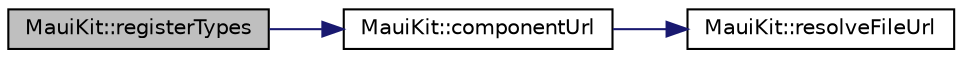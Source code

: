 digraph "MauiKit::registerTypes"
{
 // INTERACTIVE_SVG=YES
 // LATEX_PDF_SIZE
  edge [fontname="Helvetica",fontsize="10",labelfontname="Helvetica",labelfontsize="10"];
  node [fontname="Helvetica",fontsize="10",shape=record];
  rankdir="LR";
  Node7 [label="MauiKit::registerTypes",height=0.2,width=0.4,color="black", fillcolor="grey75", style="filled", fontcolor="black",tooltip=" "];
  Node7 -> Node8 [color="midnightblue",fontsize="10",style="solid",fontname="Helvetica"];
  Node8 [label="MauiKit::componentUrl",height=0.2,width=0.4,color="black", fillcolor="white", style="filled",URL="$class_maui_kit.html#a1cfe1dff1565ef1290cb73eb5550af1b",tooltip=" "];
  Node8 -> Node9 [color="midnightblue",fontsize="10",style="solid",fontname="Helvetica"];
  Node9 [label="MauiKit::resolveFileUrl",height=0.2,width=0.4,color="black", fillcolor="white", style="filled",URL="$class_maui_kit.html#a273ddf60c8eab52a6f2df3395d7156f9",tooltip=" "];
}
